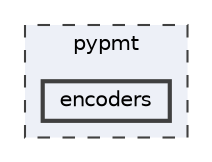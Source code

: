 digraph "pypmt/encoders"
{
 // LATEX_PDF_SIZE
  bgcolor="transparent";
  edge [fontname=Helvetica,fontsize=10,labelfontname=Helvetica,labelfontsize=10];
  node [fontname=Helvetica,fontsize=10,shape=box,height=0.2,width=0.4];
  compound=true
  subgraph clusterdir_00b364991e3d9d5d5f8f10ad2adefdce {
    graph [ bgcolor="#edf0f7", pencolor="grey25", label="pypmt", fontname=Helvetica,fontsize=10 style="filled,dashed", URL="dir_00b364991e3d9d5d5f8f10ad2adefdce.html",tooltip=""]
  dir_929af020d36cf15a10180f0a25e35fcb [label="encoders", fillcolor="#edf0f7", color="grey25", style="filled,bold", URL="dir_929af020d36cf15a10180f0a25e35fcb.html",tooltip=""];
  }
}
